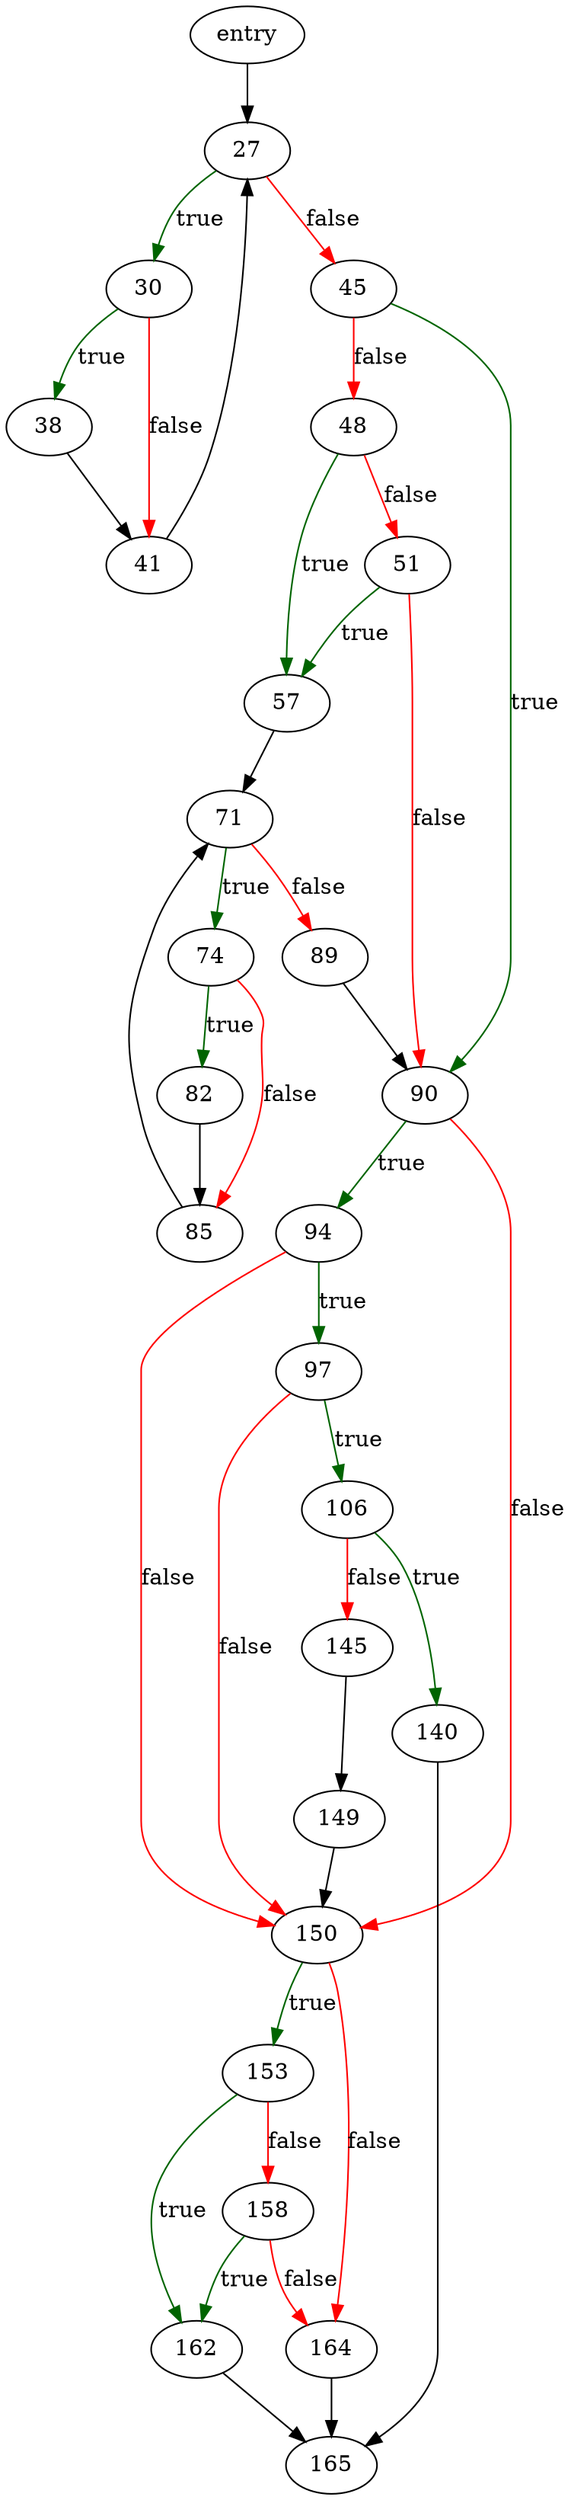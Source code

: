 digraph "sqlite3FindFunction" {
	// Node definitions.
	5 [label=entry];
	27;
	30;
	38;
	41;
	45;
	48;
	51;
	57;
	71;
	74;
	82;
	85;
	89;
	90;
	94;
	97;
	106;
	140;
	145;
	149;
	150;
	153;
	158;
	162;
	164;
	165;

	// Edge definitions.
	5 -> 27;
	27 -> 30 [
		color=darkgreen
		label=true
	];
	27 -> 45 [
		color=red
		label=false
	];
	30 -> 38 [
		color=darkgreen
		label=true
	];
	30 -> 41 [
		color=red
		label=false
	];
	38 -> 41;
	41 -> 27;
	45 -> 48 [
		color=red
		label=false
	];
	45 -> 90 [
		color=darkgreen
		label=true
	];
	48 -> 51 [
		color=red
		label=false
	];
	48 -> 57 [
		color=darkgreen
		label=true
	];
	51 -> 57 [
		color=darkgreen
		label=true
	];
	51 -> 90 [
		color=red
		label=false
	];
	57 -> 71;
	71 -> 74 [
		color=darkgreen
		label=true
	];
	71 -> 89 [
		color=red
		label=false
	];
	74 -> 82 [
		color=darkgreen
		label=true
	];
	74 -> 85 [
		color=red
		label=false
	];
	82 -> 85;
	85 -> 71;
	89 -> 90;
	90 -> 94 [
		color=darkgreen
		label=true
	];
	90 -> 150 [
		color=red
		label=false
	];
	94 -> 97 [
		color=darkgreen
		label=true
	];
	94 -> 150 [
		color=red
		label=false
	];
	97 -> 106 [
		color=darkgreen
		label=true
	];
	97 -> 150 [
		color=red
		label=false
	];
	106 -> 140 [
		color=darkgreen
		label=true
	];
	106 -> 145 [
		color=red
		label=false
	];
	140 -> 165;
	145 -> 149;
	149 -> 150;
	150 -> 153 [
		color=darkgreen
		label=true
	];
	150 -> 164 [
		color=red
		label=false
	];
	153 -> 158 [
		color=red
		label=false
	];
	153 -> 162 [
		color=darkgreen
		label=true
	];
	158 -> 162 [
		color=darkgreen
		label=true
	];
	158 -> 164 [
		color=red
		label=false
	];
	162 -> 165;
	164 -> 165;
}
